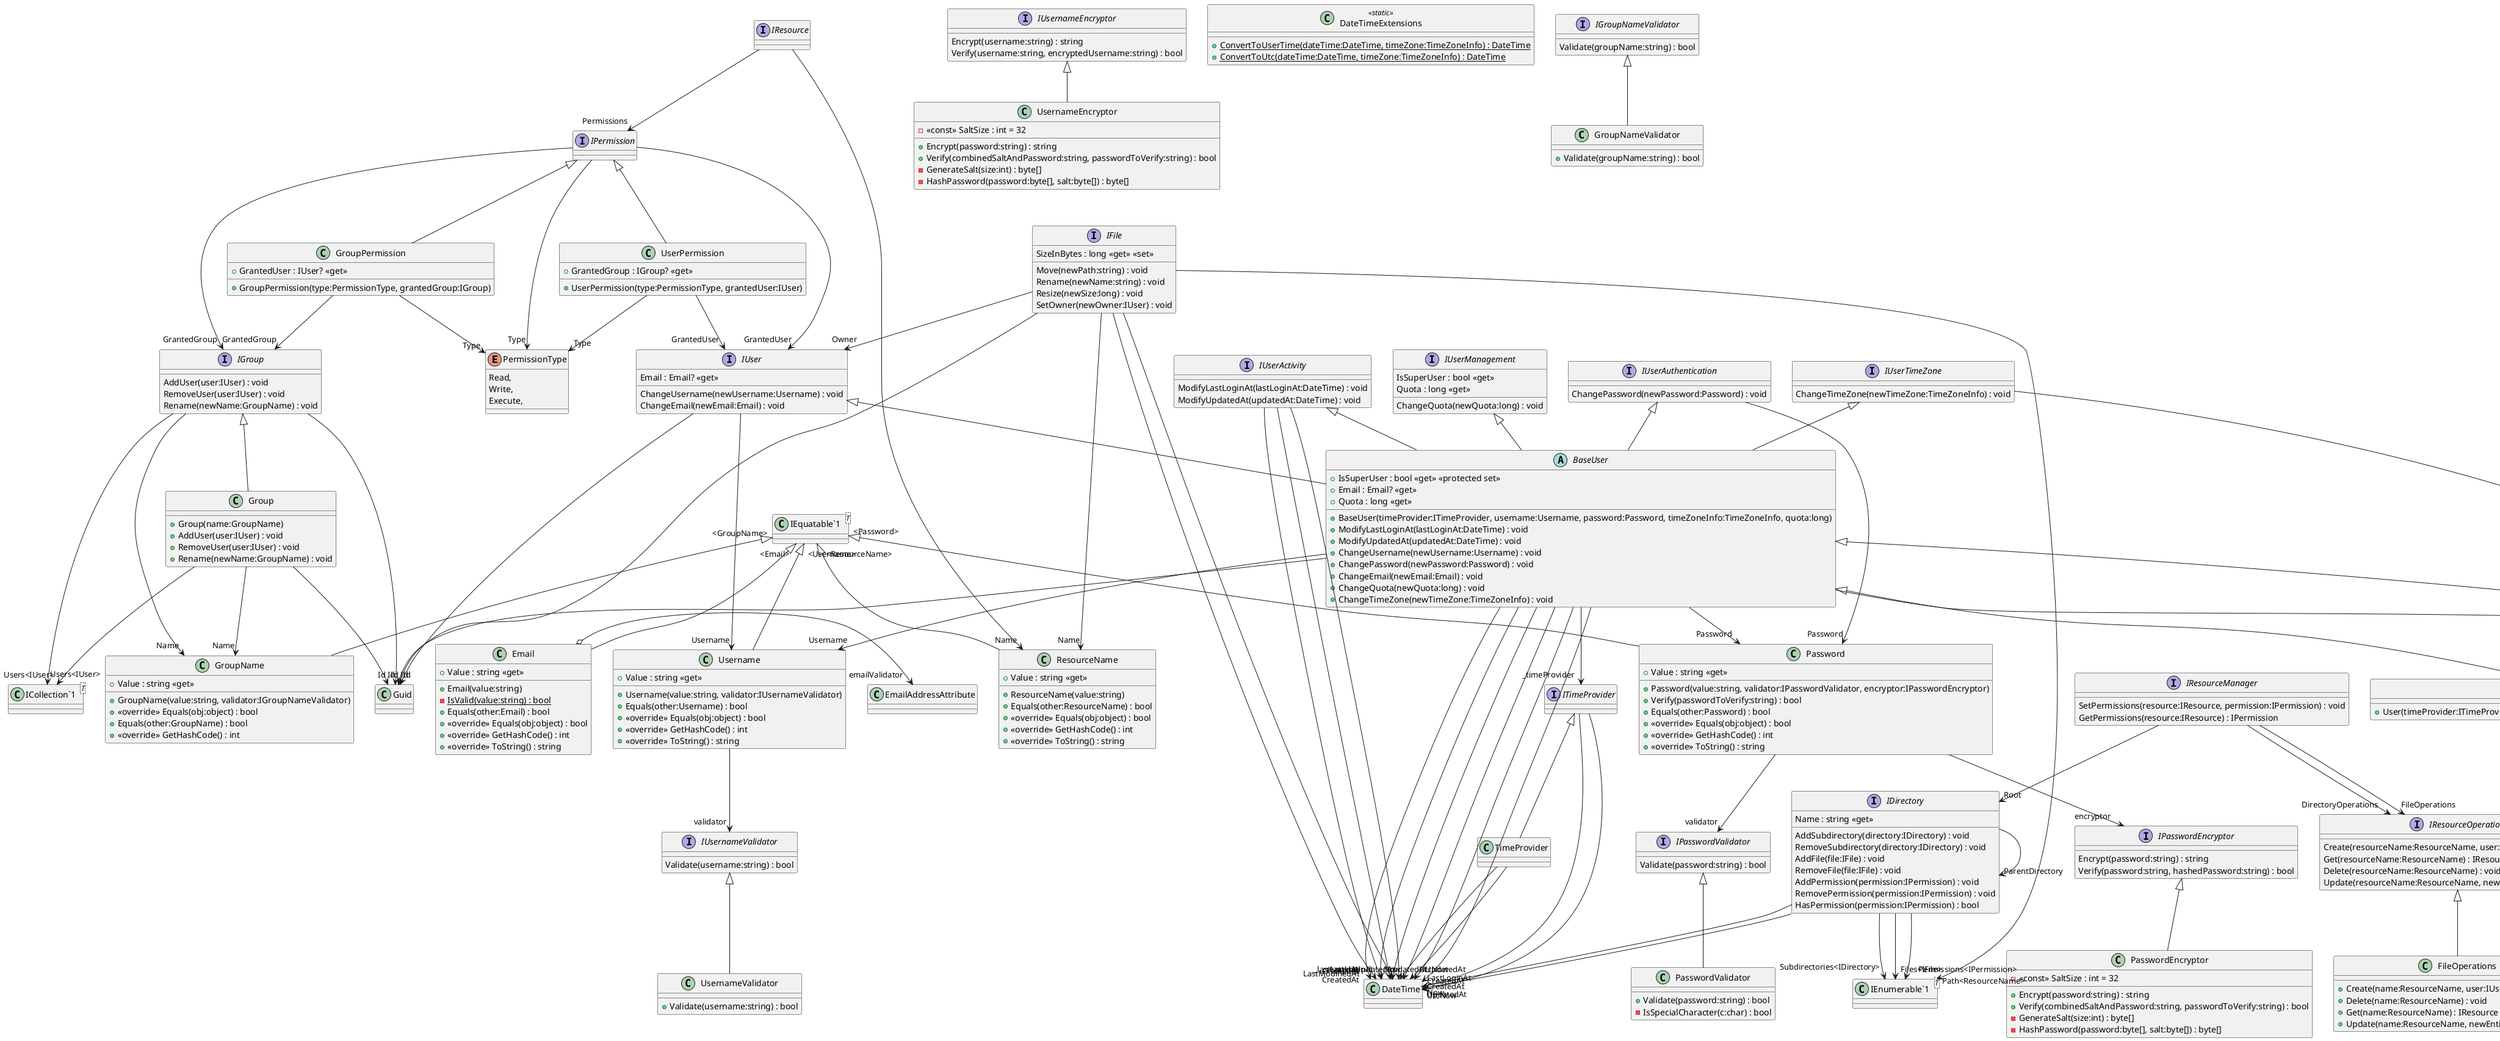 @startuml
enum PermissionType {
    Read,
    Write,
    Execute,
}
class PasswordEncryptor {
    - <<const>> SaltSize : int = 32
    + Encrypt(password:string) : string
    + Verify(combinedSaltAndPassword:string, passwordToVerify:string) : bool
    - GenerateSalt(size:int) : byte[]
    - HashPassword(password:byte[], salt:byte[]) : byte[]
}
IPasswordEncryptor <|-- PasswordEncryptor
class UsernameEncryptor {
    - <<const>> SaltSize : int = 32
    + Encrypt(password:string) : string
    + Verify(combinedSaltAndPassword:string, passwordToVerify:string) : bool
    - GenerateSalt(size:int) : byte[]
    - HashPassword(password:byte[], salt:byte[]) : byte[]
}
IUsernameEncryptor <|-- UsernameEncryptor
abstract class BaseUser {
    + IsSuperUser : bool <<get>> <<protected set>>
    + Email : Email? <<get>>
    + Quota : long <<get>>
    + BaseUser(timeProvider:ITimeProvider, username:Username, password:Password, timeZoneInfo:TimeZoneInfo, quota:long)
    + ModifyLastLoginAt(lastLoginAt:DateTime) : void
    + ModifyUpdatedAt(updatedAt:DateTime) : void
    + ChangeUsername(newUsername:Username) : void
    + ChangePassword(newPassword:Password) : void
    + ChangeEmail(newEmail:Email) : void
    + ChangeQuota(newQuota:long) : void
    + ChangeTimeZone(newTimeZone:TimeZoneInfo) : void
}
IUser <|-- BaseUser
IUserAuthentication <|-- BaseUser
IUserManagement <|-- BaseUser
IUserTimeZone <|-- BaseUser
IUserActivity <|-- BaseUser
BaseUser --> "Id" Guid
BaseUser --> "Username" Username
BaseUser --> "Password" Password
BaseUser --> "TimeZone" TimeZoneInfo
BaseUser --> "_lastLoginAt" DateTime
BaseUser --> "_updatedAt" DateTime
BaseUser --> "_createdAt" DateTime
BaseUser --> "LastLoginAt" DateTime
BaseUser --> "UpdatedAt" DateTime
BaseUser --> "CreatedAt" DateTime
BaseUser --> "_timeProvider" ITimeProvider
class DirectoryOperations {
    + Create(name:ResourceName, user:IUser) : void
    + Delete(name:ResourceName) : void
    + Get(name:ResourceName) : IResource
    + Update(name:ResourceName, newEntity:IResource) : void
}
IResourceOperation <|-- DirectoryOperations
class FileOperations {
    + Create(name:ResourceName, user:IUser) : void
    + Delete(name:ResourceName) : void
    + Get(name:ResourceName) : IResource
    + Update(name:ResourceName, newEntity:IResource) : void
}
IResourceOperation <|-- FileOperations
class Group {
    + Group(name:GroupName)
    + AddUser(user:IUser) : void
    + RemoveUser(user:IUser) : void
    + Rename(newName:GroupName) : void
}
class "ICollection`1"<T> {
}
IGroup <|-- Group
Group --> "Id" Guid
Group --> "Name" GroupName
Group --> "Users<IUser>" "ICollection`1"
class GroupPermission {
    + GrantedUser : IUser? <<get>>
    + GroupPermission(type:PermissionType, grantedGroup:IGroup)
}
IPermission <|-- GroupPermission
GroupPermission --> "Type" PermissionType
GroupPermission --> "GrantedGroup" IGroup
class SuperUser {
    + SuperUser(timeProvider:ITimeProvider, username:Username, password:Password, timeZoneInfo:TimeZoneInfo, quota:long)
    + PerformSuperUserAction() : void
}
BaseUser <|-- SuperUser
ISuperUser <|-- SuperUser
class TimeProvider {
}
ITimeProvider <|-- TimeProvider
TimeProvider --> "Now" DateTime
TimeProvider --> "UtcNow" DateTime
class User {
    + User(timeProvider:ITimeProvider, username:Username, password:Password, timeZoneInfo:TimeZoneInfo, quota:long)
}
BaseUser <|-- User
class UserPermission {
    + GrantedGroup : IGroup? <<get>>
    + UserPermission(type:PermissionType, grantedUser:IUser)
}
IPermission <|-- UserPermission
UserPermission --> "Type" PermissionType
UserPermission --> "GrantedUser" IUser
class DateTimeExtensions <<static>> {
    + {static} ConvertToUserTime(dateTime:DateTime, timeZone:TimeZoneInfo) : DateTime
    + {static} ConvertToUtc(dateTime:DateTime, timeZone:TimeZoneInfo) : DateTime
}
interface IDirectory {
    Name : string <<get>>
    AddSubdirectory(directory:IDirectory) : void
    RemoveSubdirectory(directory:IDirectory) : void
    AddFile(file:IFile) : void
    RemoveFile(file:IFile) : void
    AddPermission(permission:IPermission) : void
    RemovePermission(permission:IPermission) : void
    HasPermission(permission:IPermission) : bool
}
class "IEnumerable`1"<T> {
}
IDirectory --> "ParentDirectory" IDirectory
IDirectory --> "Subdirectories<IDirectory>" "IEnumerable`1"
IDirectory --> "Files<IFile>" "IEnumerable`1"
IDirectory --> "Permissions<IPermission>" "IEnumerable`1"
IDirectory --> "CreatedAt" DateTime
IDirectory --> "UpdatedAt" DateTime
interface IFile {
    SizeInBytes : long <<get>> <<set>>
    Move(newPath:string) : void
    Rename(newName:string) : void
    Resize(newSize:long) : void
    SetOwner(newOwner:IUser) : void
}
class "IEnumerable`1"<T> {
}
IFile --> "Id" Guid
IFile --> "Name" ResourceName
IFile --> "Path<ResourceName>" "IEnumerable`1"
IFile --> "CreatedAt" DateTime
IFile --> "LastModifiedAt" DateTime
IFile --> "Owner" IUser
interface IGroup {
    AddUser(user:IUser) : void
    RemoveUser(user:IUser) : void
    Rename(newName:GroupName) : void
}
class "ICollection`1"<T> {
}
IGroup --> "Id" Guid
IGroup --> "Name" GroupName
IGroup --> "Users<IUser>" "ICollection`1"
interface IGroupNameValidator {
    Validate(groupName:string) : bool
}
interface IPasswordEncryptor {
    Encrypt(password:string) : string
    Verify(password:string, hashedPassword:string) : bool
}
interface IPasswordValidator {
    Validate(password:string) : bool
}
interface IPermission {
}
IPermission --> "Type" PermissionType
IPermission --> "GrantedUser" IUser
IPermission --> "GrantedGroup" IGroup
interface IResource {
}
IResource --> "Name" ResourceName
IResource --> "Permissions" IPermission
interface IResourceManager {
    SetPermissions(resource:IResource, permission:IPermission) : void
    GetPermissions(resource:IResource) : IPermission
}
IResourceManager --> "Root" IDirectory
IResourceManager --> "DirectoryOperations" IResourceOperation
IResourceManager --> "FileOperations" IResourceOperation
interface IResourceOperation {
    Create(resourceName:ResourceName, user:IUser) : void
    Get(resourceName:ResourceName) : IResource
    Delete(resourceName:ResourceName) : void
    Update(resourceName:ResourceName, newEntity:IResource) : void
}
interface ISuperUser {
    PerformSuperUserAction() : void
}
interface ITimeProvider {
}
ITimeProvider --> "Now" DateTime
ITimeProvider --> "UtcNow" DateTime
interface IUser {
    Email : Email? <<get>>
    ChangeUsername(newUsername:Username) : void
    ChangeEmail(newEmail:Email) : void
}
IUser --> "Id" Guid
IUser --> "Username" Username
interface IUserActivity {
    ModifyLastLoginAt(lastLoginAt:DateTime) : void
    ModifyUpdatedAt(updatedAt:DateTime) : void
}
IUserActivity --> "LastLoginAt" DateTime
IUserActivity --> "CreatedAt" DateTime
IUserActivity --> "UpdatedAt" DateTime
interface IUserAuthentication {
    ChangePassword(newPassword:Password) : void
}
IUserAuthentication --> "Password" Password
interface IUserManagement {
    IsSuperUser : bool <<get>>
    Quota : long <<get>>
    ChangeQuota(newQuota:long) : void
}
interface IUsernameEncryptor {
    Encrypt(username:string) : string
    Verify(username:string, encryptedUsername:string) : bool
}
interface IUsernameValidator {
    Validate(username:string) : bool
}
interface IUserTimeZone {
    ChangeTimeZone(newTimeZone:TimeZoneInfo) : void
}
IUserTimeZone --> "TimeZone" TimeZoneInfo
class GroupNameValidator {
    + Validate(groupName:string) : bool
}
IGroupNameValidator <|-- GroupNameValidator
class PasswordValidator {
    + Validate(password:string) : bool
    - IsSpecialCharacter(c:char) : bool
}
IPasswordValidator <|-- PasswordValidator
class UsernameValidator {
    + Validate(username:string) : bool
}
IUsernameValidator <|-- UsernameValidator
class Email {
    + Value : string <<get>>
    + Email(value:string)
    - {static} IsValid(value:string) : bool
    + Equals(other:Email) : bool
    + <<override>> Equals(obj:object) : bool
    + <<override>> GetHashCode() : int
    + <<override>> ToString() : string
}
class "IEquatable`1"<T> {
}
"IEquatable`1" "<Email>" <|-- Email
Email o-> "emailValidator" EmailAddressAttribute
class GroupName {
    + Value : string <<get>>
    + GroupName(value:string, validator:IGroupNameValidator)
    + <<override>> Equals(obj:object) : bool
    + Equals(other:GroupName) : bool
    + <<override>> GetHashCode() : int
}
class "IEquatable`1"<T> {
}
"IEquatable`1" "<GroupName>" <|-- GroupName
class Password {
    + Value : string <<get>>
    + Password(value:string, validator:IPasswordValidator, encryptor:IPasswordEncryptor)
    + Verify(passwordToVerify:string) : bool
    + Equals(other:Password) : bool
    + <<override>> Equals(obj:object) : bool
    + <<override>> GetHashCode() : int
    + <<override>> ToString() : string
}
class "IEquatable`1"<T> {
}
"IEquatable`1" "<Password>" <|-- Password
Password --> "validator" IPasswordValidator
Password --> "encryptor" IPasswordEncryptor
class ResourceName {
    + Value : string <<get>>
    + ResourceName(value:string)
    + Equals(other:ResourceName) : bool
    + <<override>> Equals(obj:object) : bool
    + <<override>> GetHashCode() : int
    + <<override>> ToString() : string
}
class "IEquatable`1"<T> {
}
"IEquatable`1" "<ResourceName>" <|-- ResourceName
class Username {
    + Value : string <<get>>
    + Username(value:string, validator:IUsernameValidator)
    + Equals(other:Username) : bool
    + <<override>> Equals(obj:object) : bool
    + <<override>> GetHashCode() : int
    + <<override>> ToString() : string
}
class "IEquatable`1"<T> {
}
"IEquatable`1" "<Username>" <|-- Username
Username --> "validator" IUsernameValidator
@enduml
